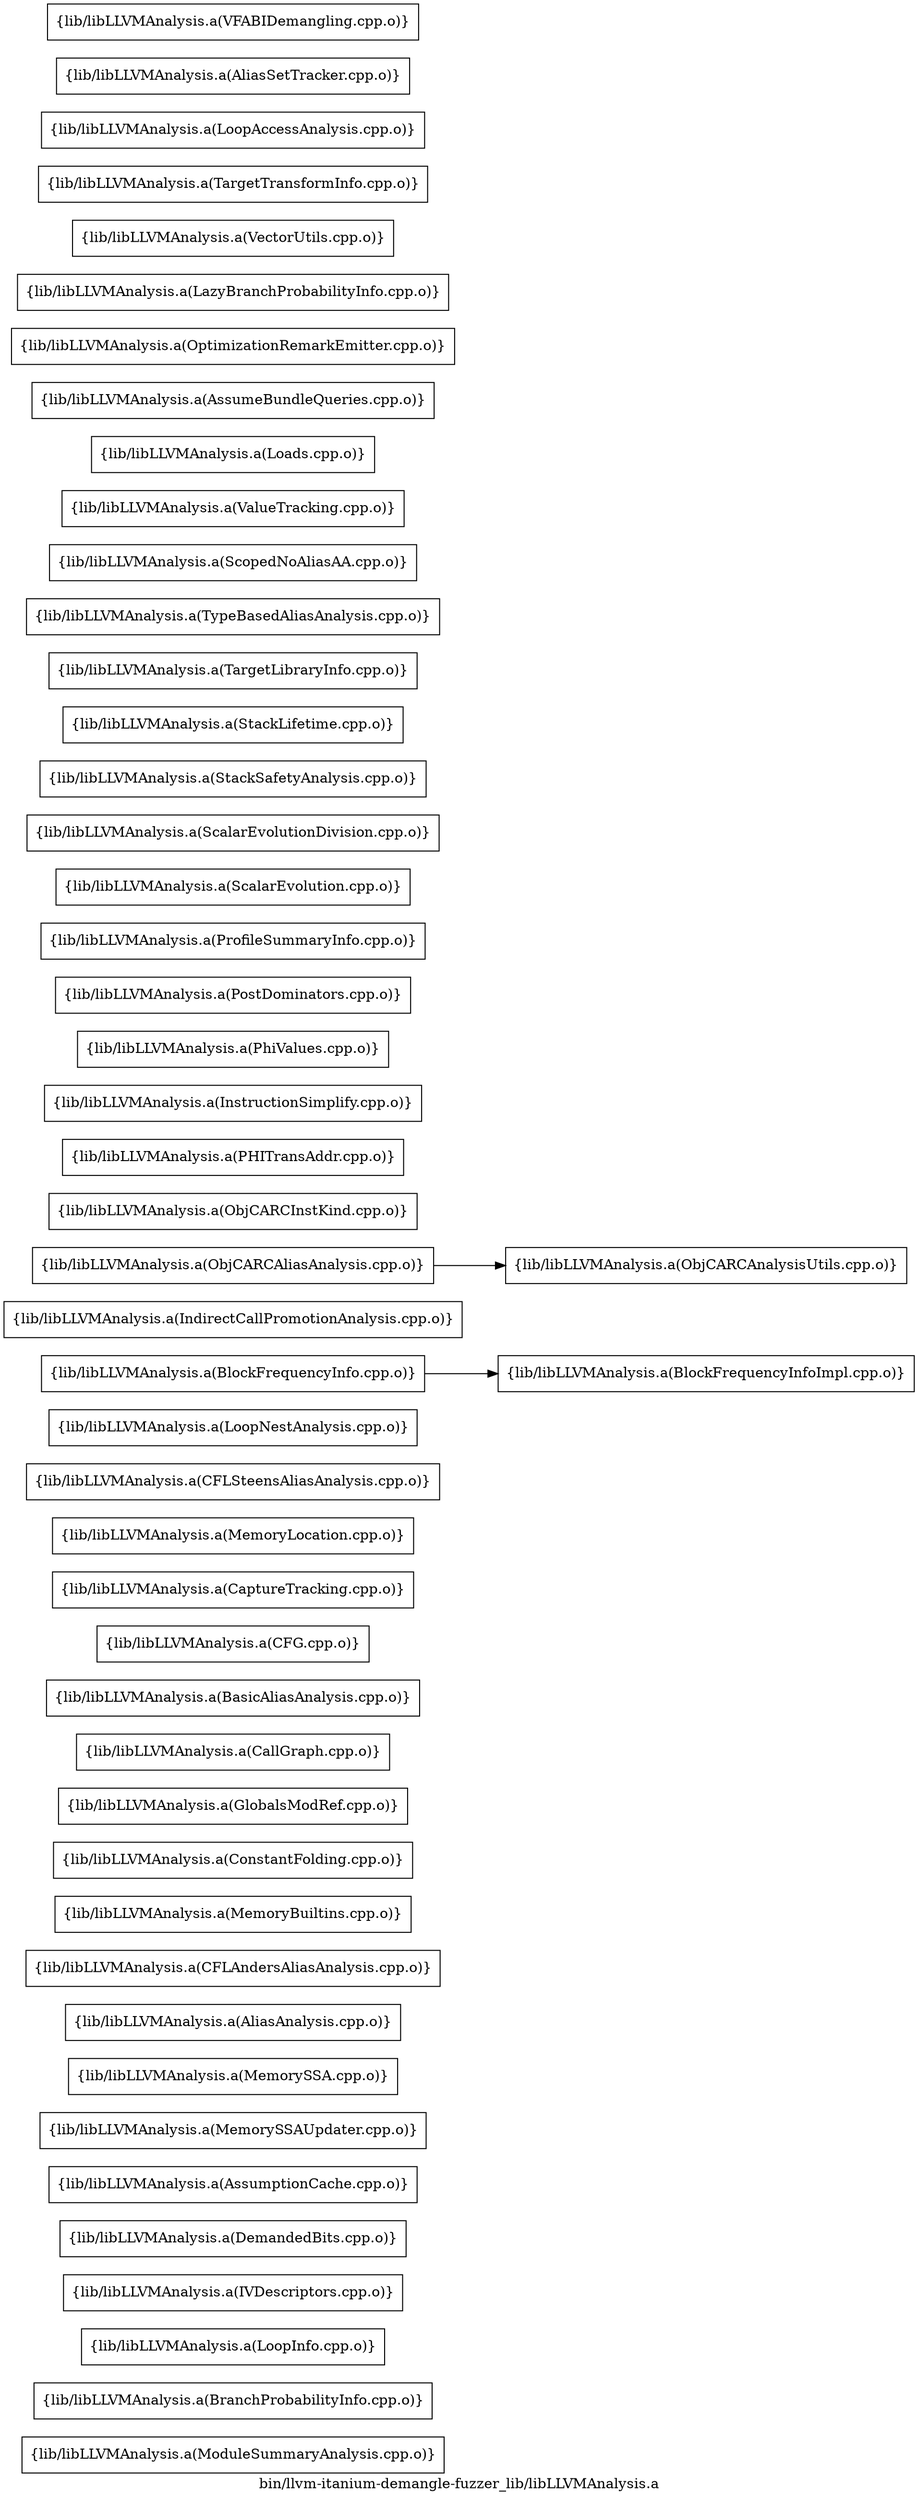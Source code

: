 digraph "bin/llvm-itanium-demangle-fuzzer_lib/libLLVMAnalysis.a" {
	label="bin/llvm-itanium-demangle-fuzzer_lib/libLLVMAnalysis.a";
	rankdir=LR;

	Node0x55ae71127c38 [shape=record,shape=box,group=0,label="{lib/libLLVMAnalysis.a(ModuleSummaryAnalysis.cpp.o)}"];
	Node0x55ae7112bd38 [shape=record,shape=box,group=0,label="{lib/libLLVMAnalysis.a(BranchProbabilityInfo.cpp.o)}"];
	Node0x55ae7112c508 [shape=record,shape=box,group=0,label="{lib/libLLVMAnalysis.a(LoopInfo.cpp.o)}"];
	Node0x55ae7112a488 [shape=record,shape=box,group=0,label="{lib/libLLVMAnalysis.a(IVDescriptors.cpp.o)}"];
	Node0x55ae7112aed8 [shape=record,shape=box,group=0,label="{lib/libLLVMAnalysis.a(DemandedBits.cpp.o)}"];
	Node0x55ae7112e308 [shape=record,shape=box,group=0,label="{lib/libLLVMAnalysis.a(AssumptionCache.cpp.o)}"];
	Node0x55ae7112e498 [shape=record,shape=box,group=0,label="{lib/libLLVMAnalysis.a(MemorySSAUpdater.cpp.o)}"];
	Node0x55ae7112ca08 [shape=record,shape=box,group=0,label="{lib/libLLVMAnalysis.a(MemorySSA.cpp.o)}"];
	Node0x55ae7112caa8 [shape=record,shape=box,group=0,label="{lib/libLLVMAnalysis.a(AliasAnalysis.cpp.o)}"];
	Node0x55ae7112d728 [shape=record,shape=box,group=0,label="{lib/libLLVMAnalysis.a(CFLAndersAliasAnalysis.cpp.o)}"];
	Node0x55ae71129588 [shape=record,shape=box,group=0,label="{lib/libLLVMAnalysis.a(MemoryBuiltins.cpp.o)}"];
	Node0x55ae71128d68 [shape=record,shape=box,group=0,label="{lib/libLLVMAnalysis.a(ConstantFolding.cpp.o)}"];
	Node0x55ae71127fa8 [shape=record,shape=box,group=0,label="{lib/libLLVMAnalysis.a(GlobalsModRef.cpp.o)}"];
	Node0x55ae71127828 [shape=record,shape=box,group=0,label="{lib/libLLVMAnalysis.a(CallGraph.cpp.o)}"];
	Node0x55ae71130c98 [shape=record,shape=box,group=0,label="{lib/libLLVMAnalysis.a(BasicAliasAnalysis.cpp.o)}"];
	Node0x55ae71130978 [shape=record,shape=box,group=0,label="{lib/libLLVMAnalysis.a(CFG.cpp.o)}"];
	Node0x55ae7112fc58 [shape=record,shape=box,group=0,label="{lib/libLLVMAnalysis.a(CaptureTracking.cpp.o)}"];
	Node0x55ae7112fac8 [shape=record,shape=box,group=0,label="{lib/libLLVMAnalysis.a(MemoryLocation.cpp.o)}"];
	Node0x55ae7112ee48 [shape=record,shape=box,group=0,label="{lib/libLLVMAnalysis.a(CFLSteensAliasAnalysis.cpp.o)}"];
	Node0x55ae711284a8 [shape=record,shape=box,group=0,label="{lib/libLLVMAnalysis.a(LoopNestAnalysis.cpp.o)}"];
	Node0x55ae7112bce8 [shape=record,shape=box,group=0,label="{lib/libLLVMAnalysis.a(BlockFrequencyInfo.cpp.o)}"];
	Node0x55ae7112bce8 -> Node0x55ae7112c418;
	Node0x55ae7112c418 [shape=record,shape=box,group=0,label="{lib/libLLVMAnalysis.a(BlockFrequencyInfoImpl.cpp.o)}"];
	Node0x55ae7112afc8 [shape=record,shape=box,group=0,label="{lib/libLLVMAnalysis.a(IndirectCallPromotionAnalysis.cpp.o)}"];
	Node0x55ae7112a348 [shape=record,shape=box,group=0,label="{lib/libLLVMAnalysis.a(ObjCARCAliasAnalysis.cpp.o)}"];
	Node0x55ae7112a348 -> Node0x55ae7112e448;
	Node0x55ae7112e448 [shape=record,shape=box,group=0,label="{lib/libLLVMAnalysis.a(ObjCARCAnalysisUtils.cpp.o)}"];
	Node0x55ae7112dcc8 [shape=record,shape=box,group=0,label="{lib/libLLVMAnalysis.a(ObjCARCInstKind.cpp.o)}"];
	Node0x55ae71127dc8 [shape=record,shape=box,group=0,label="{lib/libLLVMAnalysis.a(PHITransAddr.cpp.o)}"];
	Node0x55ae71128048 [shape=record,shape=box,group=0,label="{lib/libLLVMAnalysis.a(InstructionSimplify.cpp.o)}"];
	Node0x55ae71130b58 [shape=record,shape=box,group=0,label="{lib/libLLVMAnalysis.a(PhiValues.cpp.o)}"];
	Node0x55ae7112f578 [shape=record,shape=box,group=0,label="{lib/libLLVMAnalysis.a(PostDominators.cpp.o)}"];
	Node0x55ae7112f168 [shape=record,shape=box,group=0,label="{lib/libLLVMAnalysis.a(ProfileSummaryInfo.cpp.o)}"];
	Node0x55ae7112f8e8 [shape=record,shape=box,group=0,label="{lib/libLLVMAnalysis.a(ScalarEvolution.cpp.o)}"];
	Node0x55ae7112e8a8 [shape=record,shape=box,group=0,label="{lib/libLLVMAnalysis.a(ScalarEvolutionDivision.cpp.o)}"];
	Node0x55ae7112e7b8 [shape=record,shape=box,group=0,label="{lib/libLLVMAnalysis.a(StackSafetyAnalysis.cpp.o)}"];
	Node0x55ae71129218 [shape=record,shape=box,group=0,label="{lib/libLLVMAnalysis.a(StackLifetime.cpp.o)}"];
	Node0x55ae7112b108 [shape=record,shape=box,group=0,label="{lib/libLLVMAnalysis.a(TargetLibraryInfo.cpp.o)}"];
	Node0x55ae7112b888 [shape=record,shape=box,group=0,label="{lib/libLLVMAnalysis.a(TypeBasedAliasAnalysis.cpp.o)}"];
	Node0x55ae7112c328 [shape=record,shape=box,group=0,label="{lib/libLLVMAnalysis.a(ScopedNoAliasAA.cpp.o)}"];
	Node0x55ae7112ceb8 [shape=record,shape=box,group=0,label="{lib/libLLVMAnalysis.a(ValueTracking.cpp.o)}"];
	Node0x55ae7112c6e8 [shape=record,shape=box,group=0,label="{lib/libLLVMAnalysis.a(Loads.cpp.o)}"];
	Node0x55ae7112d368 [shape=record,shape=box,group=0,label="{lib/libLLVMAnalysis.a(AssumeBundleQueries.cpp.o)}"];
	Node0x55ae7112da48 [shape=record,shape=box,group=0,label="{lib/libLLVMAnalysis.a(OptimizationRemarkEmitter.cpp.o)}"];
	Node0x55ae7112cb48 [shape=record,shape=box,group=0,label="{lib/libLLVMAnalysis.a(LazyBranchProbabilityInfo.cpp.o)}"];
	Node0x55ae71130e78 [shape=record,shape=box,group=0,label="{lib/libLLVMAnalysis.a(VectorUtils.cpp.o)}"];
	Node0x55ae71130658 [shape=record,shape=box,group=0,label="{lib/libLLVMAnalysis.a(TargetTransformInfo.cpp.o)}"];
	Node0x55ae7112ff78 [shape=record,shape=box,group=0,label="{lib/libLLVMAnalysis.a(LoopAccessAnalysis.cpp.o)}"];
	Node0x55ae7112f938 [shape=record,shape=box,group=0,label="{lib/libLLVMAnalysis.a(AliasSetTracker.cpp.o)}"];
	Node0x55ae7112f348 [shape=record,shape=box,group=0,label="{lib/libLLVMAnalysis.a(VFABIDemangling.cpp.o)}"];
}
